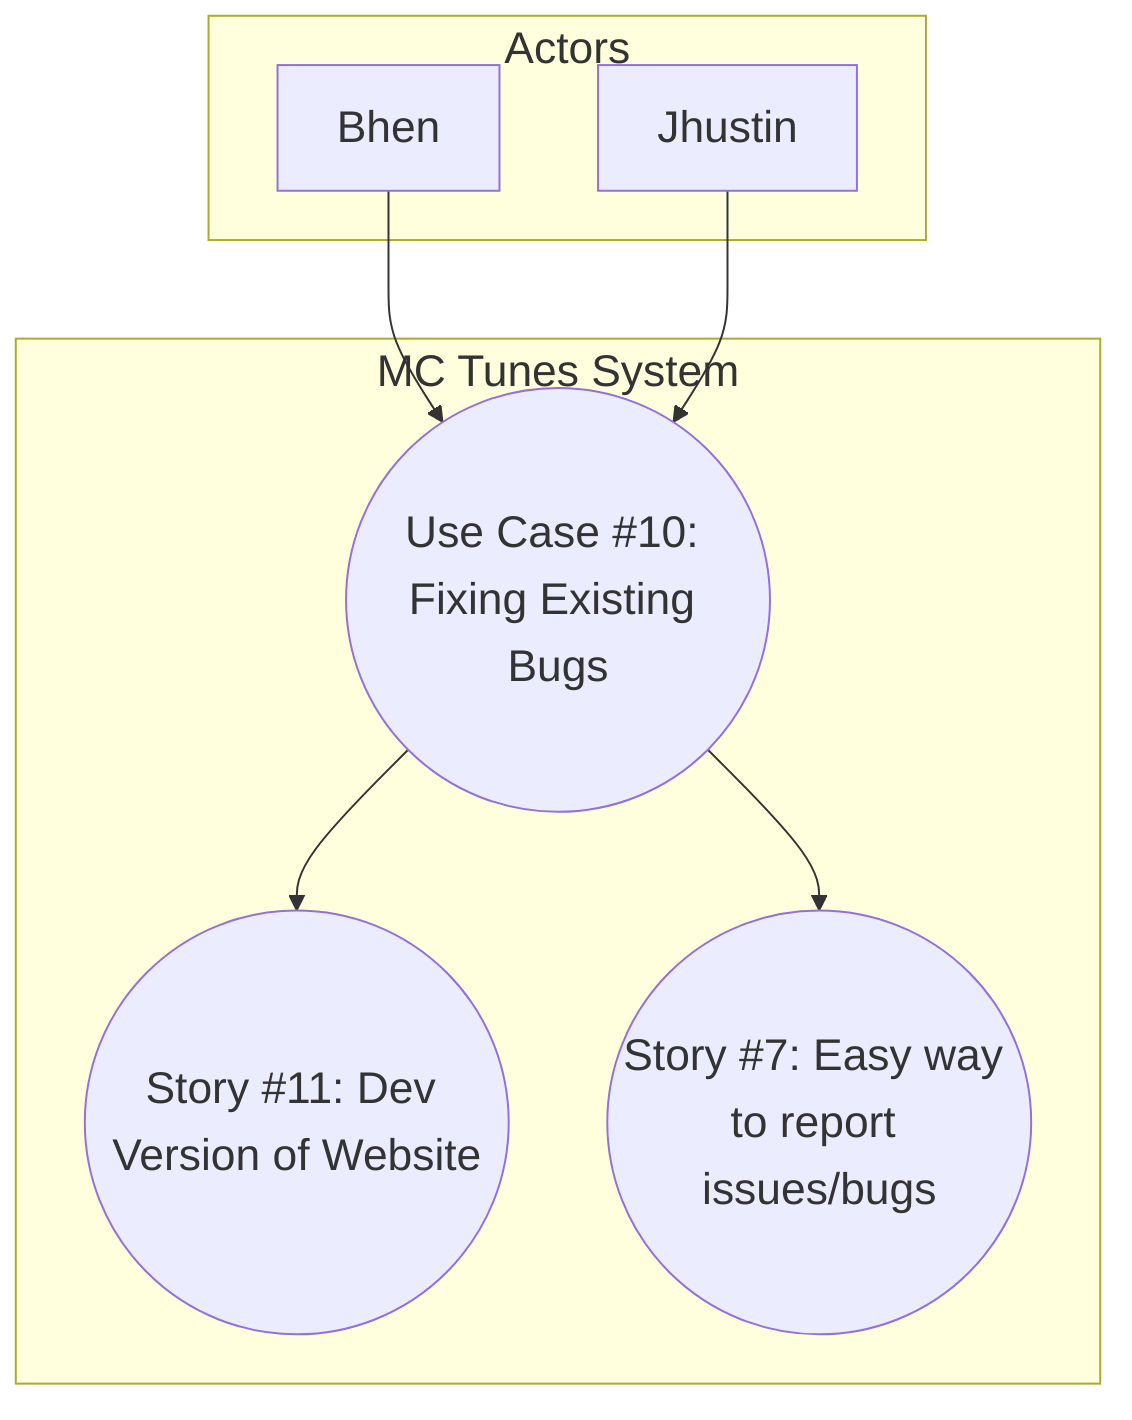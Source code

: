 ---
config:
  layout: dagre
  themeVariables:
    fontSize: 22.5px
---
flowchart TD
 subgraph Actors["Actors"]
        A1["Bhen"]
        A2["Jhustin"]
  end
 subgraph System["MC Tunes System"]
        UC10(("Use Case #10: Fixing Existing Bugs"))
        US11(("Story #11: Dev Version of Website"))
        US7(("Story #7: Easy way to report issues/bugs"))
   
  end
    A1 --> UC10
    A2 --> UC10
    UC10 --> US7
    UC10 --> US11